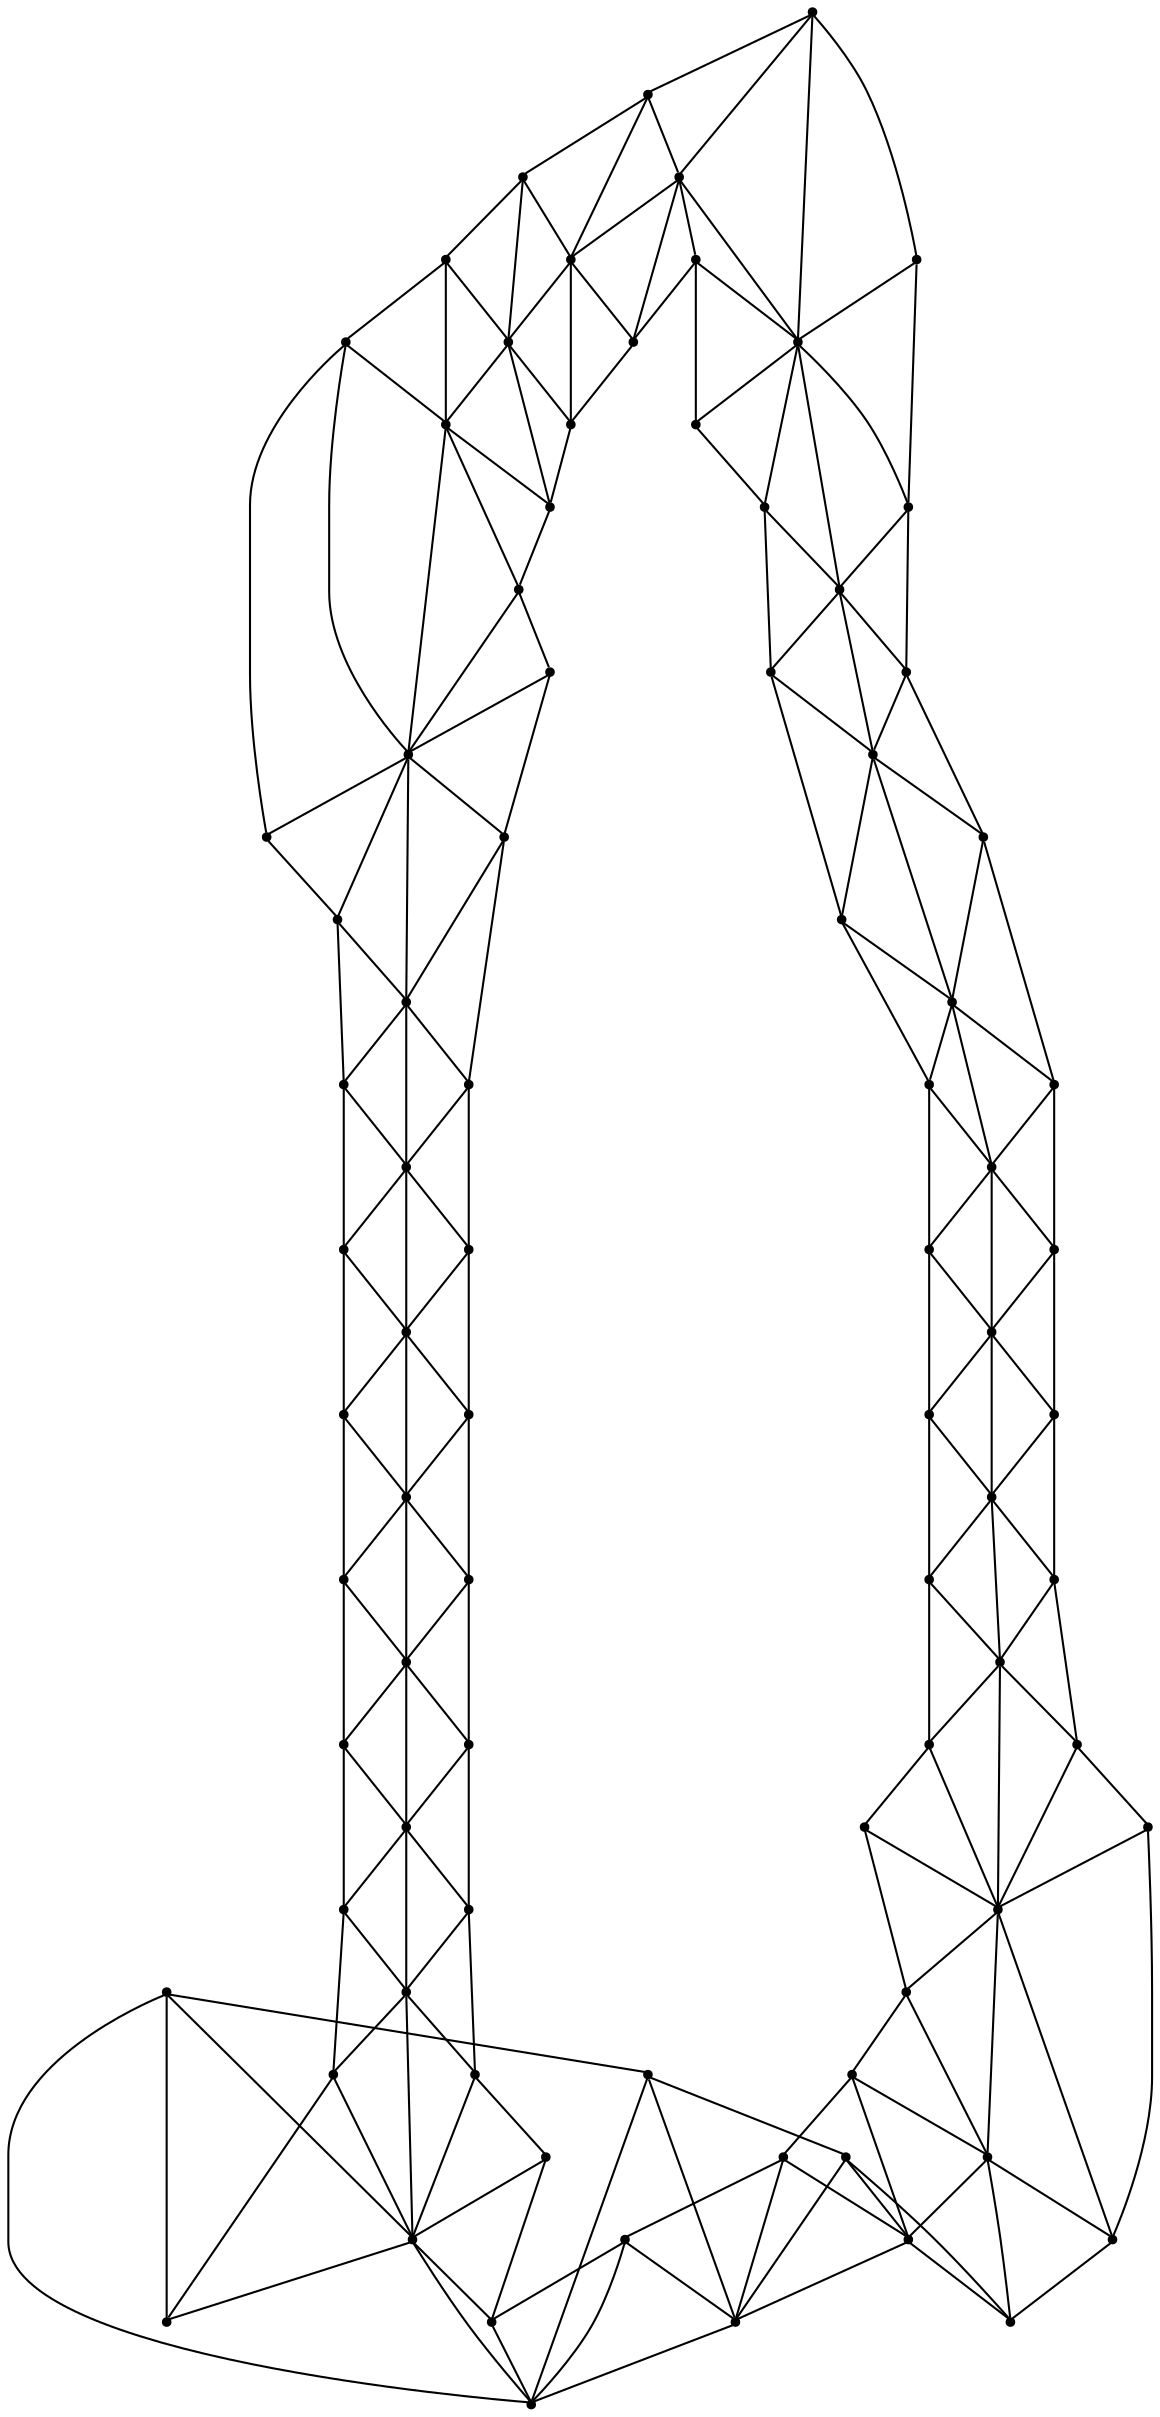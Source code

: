 graph {
  node [shape=point,comment="{\"directed\":false,\"doi\":\"10.4230/LIPIcs.GD.2024.32\",\"figure\":\"3 (3)\"}"]

  v0 [pos="1159.4638103734624,1158.8214334753857"]
  v1 [pos="1159.4638103734624,1217.3899307544716"]
  v2 [pos="1110.6451276745354,1188.105745695481"]
  v3 [pos="1042.2988447044304,1051.445961097982"]
  v4 [pos="1042.2988447044304,1002.6388588385598"]
  v5 [pos="1159.4638103734624,1275.9584280335575"]
  v6 [pos="1110.6451276745356,1246.6741158134623"]
  v7 [pos="1110.6451276745354,1305.2427402536528"]
  v8 [pos="1159.4638103734624,1334.5269253126435"]
  v9 [pos="1159.4638103734624,1393.0954225917294"]
  v10 [pos="1110.6451276745354,1363.8111103716342"]
  v11 [pos="1037.4168492429305,1498.0305462142169"]
  v12 [pos="1037.4168492429305,1546.8376484736393"]
  v13 [pos="1061.8263177840013,1158.821433475386"]
  v14 [pos="1061.8263177840013,1217.3899307544716"]
  v15 [pos="1061.8263177840013,1275.9584280335575"]
  v16 [pos="1061.8263177840013,1334.5269253126435"]
  v17 [pos="1061.8263177840013,1393.0954225917292"]
  v18 [pos="1042.2988447044304,1100.2529361963"]
  v19 [pos="1037.4168492429305,1449.2234439547947"]
  v20 [pos="986.1572324090572,1002.6388588385598"]
  v21 [pos="986.1572324090572,1100.2529361963"]
  v22 [pos="956.8658955980937,1051.445961097982"]
  v23 [pos="981.2753641391646,1449.2234439547947"]
  v24 [pos="951.9840273282011,1498.030546214217"]
  v25 [pos="981.2753641391645,1546.8376484736393"]
  v26 [pos="927.5746859787376,1002.6388588385598"]
  v27 [pos="927.5746859787376,1100.2529361963002"]
  v28 [pos="922.6928177088449,1449.2234439547947"]
  v29 [pos="922.6928177088448,1546.8376484736393"]
  v30 [pos="898.2833491677742,1051.445961097982"]
  v31 [pos="893.4014808978815,1498.030546214217"]
  v32 [pos="868.992139548418,1002.63885883856"]
  v33 [pos="868.992139548418,1100.2529361963002"]
  v34 [pos="864.1102712785253,1449.2234439547947"]
  v35 [pos="864.1102712785253,1546.8376484736393"]
  v36 [pos="839.7009299290618,1051.445961097982"]
  v37 [pos="834.8189980633655,1498.030546214217"]
  v38 [pos="810.4095931180984,1002.63885883856"]
  v39 [pos="810.4095931180984,1100.2529361963"]
  v40 [pos="805.5277248482057,1449.2234439547947"]
  v41 [pos="805.5277248482057,1546.8376484736393"]
  v42 [pos="781.1183199029385,1051.445961097982"]
  v43 [pos="776.2364516330459,1498.030546214217"]
  v44 [pos="751.8270466877788,1002.6388588385598"]
  v45 [pos="751.8270466877788,1100.2529361963002"]
  v46 [pos="746.945178417886,1449.2234439547947"]
  v47 [pos="746.945178417886,1546.8376484736393"]
  v48 [pos="722.5358370684226,1051.445961097982"]
  v49 [pos="717.65396879853,1498.030546214217"]
  v50 [pos="693.2445002574592,1002.6388588385598"]
  v51 [pos="693.2445002574592,1100.2529361963002"]
  v52 [pos="688.3626319875666,1449.2234439547947"]
  v53 [pos="688.3626319875666,1546.8376484736393"]
  v54 [pos="663.953290638103,1051.445961097982"]
  v55 [pos="659.0714223682103,1498.030546214217"]
  v56 [pos="634.6620174229433,1002.6388588385598"]
  v57 [pos="634.6620174229432,1100.2529361963002"]
  v58 [pos="629.7800855572468,1449.2234439547947"]
  v59 [pos="629.7800855572468,1546.8376484736393"]
  v60 [pos="605.3707442077834,1051.445961097982"]
  v61 [pos="600.4888759378907,1498.0305462142169"]
  v62 [pos="576.0794709926236,1002.6388588385598"]
  v63 [pos="576.0794709926236,1100.2529361963002"]
  v64 [pos="571.197602722731,1449.2234439547947"]
  v65 [pos="571.197602722731,1546.8376484736393"]
  v66 [pos="517.4969325117795,1051.445961097982"]
  v67 [pos="512.6150642418868,1498.030546214217"]
  v68 [pos="517.4969325117795,1002.6388588385598"]
  v69 [pos="517.4969325117795,1100.2529361963"]
  v70 [pos="512.6150642418868,1449.2234439547947"]
  v71 [pos="512.6150642418868,1546.8376484736393"]
  v72 [pos="390.56810311135484,1158.821433475386"]
  v73 [pos="439.38691300188907,1188.105745695481"]
  v74 [pos="488.2056592966196,1158.821433475386"]
  v75 [pos="488.2056592966196,1393.0954225917292"]
  v76 [pos="439.38691300188907,1363.8111103716342"]
  v77 [pos="390.56810311135484,1393.0954225917292"]
  v78 [pos="488.2056592966196,1217.3899307544716"]
  v79 [pos="488.2056592966196,1275.9584280335575"]
  v80 [pos="439.38691300188907,1246.6741158134623"]
  v81 [pos="439.38691300188907,1305.2427402536528"]
  v82 [pos="488.2056592966196,1334.5269253126435"]
  v83 [pos="390.56810311135484,1217.3899307544716"]
  v84 [pos="390.56810311135484,1275.9584280335575"]
  v85 [pos="390.56810311135484,1334.5269253126435"]

  v0 -- v1 [id="-1",pos="1159.4638103734624,1158.8214334753857 1159.4638103734624,1217.3899307544716 1159.4638103734624,1217.3899307544716 1159.4638103734624,1217.3899307544716"]
  v72 -- v66 [id="-2",pos="390.56810311135484,1158.821433475386 517.4969325117795,1051.445961097982 517.4969325117795,1051.445961097982 517.4969325117795,1051.445961097982"]
  v77 -- v67 [id="-4",pos="390.56810311135484,1393.0954225917292 512.6150642418868,1498.030546214217 512.6150642418868,1498.030546214217 512.6150642418868,1498.030546214217"]
  v77 -- v76 [id="-5",pos="390.56810311135484,1393.0954225917292 439.38691300188907,1363.8111103716342 439.38691300188907,1363.8111103716342 439.38691300188907,1363.8111103716342"]
  v77 -- v85 [id="-6",pos="390.56810311135484,1393.0954225917292 390.56810311135484,1334.5269253126435 390.56810311135484,1334.5269253126435 390.56810311135484,1334.5269253126435"]
  v77 -- v71 [id="-7",pos="390.56810311135484,1393.0954225917292 512.6150642418868,1546.8376484736393 512.6150642418868,1546.8376484736393 512.6150642418868,1546.8376484736393"]
  v85 -- v81 [id="-10",pos="390.56810311135484,1334.5269253126435 439.38691300188907,1305.2427402536528 439.38691300188907,1305.2427402536528 439.38691300188907,1305.2427402536528"]
  v85 -- v84 [id="-12",pos="390.56810311135484,1334.5269253126435 390.56810311135484,1275.9584280335575 390.56810311135484,1275.9584280335575 390.56810311135484,1275.9584280335575"]
  v85 -- v76 [id="-13",pos="390.56810311135484,1334.5269253126435 439.38691300188907,1363.8111103716342 439.38691300188907,1363.8111103716342 439.38691300188907,1363.8111103716342"]
  v84 -- v81 [id="-16",pos="390.56810311135484,1275.9584280335575 439.38691300188907,1305.2427402536528 439.38691300188907,1305.2427402536528 439.38691300188907,1305.2427402536528"]
  v84 -- v80 [id="-19",pos="390.56810311135484,1275.9584280335575 439.38691300188907,1246.6741158134623 439.38691300188907,1246.6741158134623 439.38691300188907,1246.6741158134623"]
  v84 -- v83 [id="-20",pos="390.56810311135484,1275.9584280335575 390.56810311135484,1217.3899307544716 390.56810311135484,1217.3899307544716 390.56810311135484,1217.3899307544716"]
  v83 -- v80 [id="-22",pos="390.56810311135484,1217.3899307544716 439.38691300188907,1246.6741158134623 439.38691300188907,1246.6741158134623 439.38691300188907,1246.6741158134623"]
  v83 -- v73 [id="-23",pos="390.56810311135484,1217.3899307544716 439.38691300188907,1188.105745695481 439.38691300188907,1188.105745695481 439.38691300188907,1188.105745695481"]
  v83 -- v72 [id="-24",pos="390.56810311135484,1217.3899307544716 390.56810311135484,1158.821433475386 390.56810311135484,1158.821433475386 390.56810311135484,1158.821433475386"]
  v72 -- v68 [id="-28",pos="390.56810311135484,1158.821433475386 517.4969325117795,1002.6388588385598 517.4969325117795,1002.6388588385598 517.4969325117795,1002.6388588385598"]
  v72 -- v73 [id="-29",pos="390.56810311135484,1158.821433475386 439.38691300188907,1188.105745695481 439.38691300188907,1188.105745695481 439.38691300188907,1188.105745695481"]
  v73 -- v74 [id="-32",pos="439.38691300188907,1188.105745695481 488.2056592966196,1158.821433475386 488.2056592966196,1158.821433475386 488.2056592966196,1158.821433475386"]
  v76 -- v82 [id="-34",pos="439.38691300188907,1363.8111103716342 488.2056592966196,1334.5269253126435 488.2056592966196,1334.5269253126435 488.2056592966196,1334.5269253126435"]
  v76 -- v75 [id="-36",pos="439.38691300188907,1363.8111103716342 488.2056592966196,1393.0954225917292 488.2056592966196,1393.0954225917292 488.2056592966196,1393.0954225917292"]
  v76 -- v67 [id="-40",pos="439.38691300188907,1363.8111103716342 512.6150642418868,1498.030546214217 512.6150642418868,1498.030546214217 512.6150642418868,1498.030546214217"]
  v76 -- v81 [id="-41",pos="439.38691300188907,1363.8111103716342 439.38691300188907,1305.2427402536528 439.38691300188907,1305.2427402536528 439.38691300188907,1305.2427402536528"]
  v81 -- v80 [id="-46",pos="439.38691300188907,1305.2427402536528 439.38691300188907,1246.6741158134623 439.38691300188907,1246.6741158134623 439.38691300188907,1246.6741158134623"]
  v81 -- v82 [id="-47",pos="439.38691300188907,1305.2427402536528 488.2056592966196,1334.5269253126435 488.2056592966196,1334.5269253126435 488.2056592966196,1334.5269253126435"]
  v81 -- v79 [id="-54",pos="439.38691300188907,1305.2427402536528 488.2056592966196,1275.9584280335575 488.2056592966196,1275.9584280335575 488.2056592966196,1275.9584280335575"]
  v80 -- v78 [id="-58",pos="439.38691300188907,1246.6741158134623 488.2056592966196,1217.3899307544716 488.2056592966196,1217.3899307544716 488.2056592966196,1217.3899307544716"]
  v80 -- v73 [id="-61",pos="439.38691300188907,1246.6741158134623 439.38691300188907,1188.105745695481 439.38691300188907,1188.105745695481 439.38691300188907,1188.105745695481"]
  v80 -- v79 [id="-63",pos="439.38691300188907,1246.6741158134623 488.2056592966196,1275.9584280335575 488.2056592966196,1275.9584280335575 488.2056592966196,1275.9584280335575"]
  v73 -- v78 [id="-73",pos="439.38691300188907,1188.105745695481 488.2056592966196,1217.3899307544716 488.2056592966196,1217.3899307544716 488.2056592966196,1217.3899307544716"]
  v73 -- v66 [id="-76",pos="439.38691300188907,1188.105745695481 517.4969325117795,1051.445961097982 517.4969325117795,1051.445961097982 517.4969325117795,1051.445961097982"]
  v74 -- v66 [id="-79",pos="488.2056592966196,1158.821433475386 517.4969325117795,1051.445961097982 517.4969325117795,1051.445961097982 517.4969325117795,1051.445961097982"]
  v75 -- v67 [id="-81",pos="488.2056592966196,1393.0954225917292 512.6150642418868,1498.030546214217 512.6150642418868,1498.030546214217 512.6150642418868,1498.030546214217"]
  v75 -- v70 [id="-82",pos="488.2056592966196,1393.0954225917292 512.6150642418868,1449.2234439547947 512.6150642418868,1449.2234439547947 512.6150642418868,1449.2234439547947"]
  v75 -- v82 [id="-83",pos="488.2056592966196,1393.0954225917292 488.2056592966196,1334.5269253126435 488.2056592966196,1334.5269253126435 488.2056592966196,1334.5269253126435"]
  v82 -- v79 [id="-91",pos="488.2056592966196,1334.5269253126435 488.2056592966196,1275.9584280335575 488.2056592966196,1275.9584280335575 488.2056592966196,1275.9584280335575"]
  v79 -- v78 [id="-94",pos="488.2056592966196,1275.9584280335575 488.2056592966196,1217.3899307544716 488.2056592966196,1217.3899307544716 488.2056592966196,1217.3899307544716"]
  v78 -- v74 [id="-102",pos="488.2056592966196,1217.3899307544716 488.2056592966196,1158.821433475386 488.2056592966196,1158.821433475386 488.2056592966196,1158.821433475386"]
  v74 -- v69 [id="-106",pos="488.2056592966196,1158.821433475386 517.4969325117795,1100.2529361963 517.4969325117795,1100.2529361963 517.4969325117795,1100.2529361963"]
  v0 -- v2 [id="-108",pos="1159.4638103734624,1158.8214334753857 1110.6451276745354,1188.105745695481 1110.6451276745354,1188.105745695481 1110.6451276745354,1188.105745695481"]
  v0 -- v3 [id="-109",pos="1159.4638103734624,1158.8214334753857 1042.2988447044304,1051.445961097982 1042.2988447044304,1051.445961097982 1042.2988447044304,1051.445961097982"]
  v0 -- v4 [id="-110",pos="1159.4638103734624,1158.8214334753857 1042.2988447044304,1002.6388588385598 1042.2988447044304,1002.6388588385598 1042.2988447044304,1002.6388588385598"]
  v1 -- v2 [id="-112",pos="1159.4638103734624,1217.3899307544716 1110.6451276745354,1188.105745695481 1110.6451276745354,1188.105745695481 1110.6451276745354,1188.105745695481"]
  v71 -- v67 [id="-115",pos="512.6150642418868,1546.8376484736393 512.6150642418868,1498.030546214217 512.6150642418868,1498.030546214217 512.6150642418868,1498.030546214217"]
  v71 -- v65 [id="-117",pos="512.6150642418868,1546.8376484736393 571.197602722731,1546.8376484736393 571.197602722731,1546.8376484736393 571.197602722731,1546.8376484736393"]
  v67 -- v61 [id="-121",pos="512.6150642418868,1498.030546214217 600.4888759378907,1498.0305462142169 600.4888759378907,1498.0305462142169 600.4888759378907,1498.0305462142169"]
  v67 -- v65 [id="-123",pos="512.6150642418868,1498.030546214217 571.197602722731,1546.8376484736393 571.197602722731,1546.8376484736393 571.197602722731,1546.8376484736393"]
  v67 -- v70 [id="-125",pos="512.6150642418868,1498.030546214217 512.6150642418868,1449.2234439547947 512.6150642418868,1449.2234439547947 512.6150642418868,1449.2234439547947"]
  v67 -- v64 [id="-128",pos="512.6150642418868,1498.030546214217 571.197602722731,1449.2234439547947 571.197602722731,1449.2234439547947 571.197602722731,1449.2234439547947"]
  v70 -- v64 [id="-136",pos="512.6150642418868,1449.2234439547947 571.197602722731,1449.2234439547947 571.197602722731,1449.2234439547947 571.197602722731,1449.2234439547947"]
  v1 -- v5 [id="-138",pos="1159.4638103734624,1217.3899307544716 1159.4638103734624,1275.9584280335575 1159.4638103734624,1275.9584280335575 1159.4638103734624,1275.9584280335575"]
  v1 -- v6 [id="-139",pos="1159.4638103734624,1217.3899307544716 1110.6451276745356,1246.6741158134623 1110.6451276745356,1246.6741158134623 1110.6451276745356,1246.6741158134623"]
  v69 -- v63 [id="-141",pos="517.4969325117795,1100.2529361963 576.0794709926236,1100.2529361963002 576.0794709926236,1100.2529361963002 576.0794709926236,1100.2529361963002"]
  v69 -- v66 [id="-142",pos="517.4969325117795,1100.2529361963 517.4969325117795,1051.445961097982 517.4969325117795,1051.445961097982 517.4969325117795,1051.445961097982"]
  v66 -- v63 [id="-145",pos="517.4969325117795,1051.445961097982 576.0794709926236,1100.2529361963002 576.0794709926236,1100.2529361963002 576.0794709926236,1100.2529361963002"]
  v66 -- v60 [id="-147",pos="517.4969325117795,1051.445961097982 605.3707442077834,1051.445961097982 605.3707442077834,1051.445961097982 605.3707442077834,1051.445961097982"]
  v66 -- v62 [id="-148",pos="517.4969325117795,1051.445961097982 576.0794709926236,1002.6388588385598 576.0794709926236,1002.6388588385598 576.0794709926236,1002.6388588385598"]
  v66 -- v68 [id="-154",pos="517.4969325117795,1051.445961097982 517.4969325117795,1002.6388588385598 517.4969325117795,1002.6388588385598 517.4969325117795,1002.6388588385598"]
  v68 -- v62 [id="-162",pos="517.4969325117795,1002.6388588385598 576.0794709926236,1002.6388588385598 576.0794709926236,1002.6388588385598 576.0794709926236,1002.6388588385598"]
  v5 -- v6 [id="-165",pos="1159.4638103734624,1275.9584280335575 1110.6451276745356,1246.6741158134623 1110.6451276745356,1246.6741158134623 1110.6451276745356,1246.6741158134623"]
  v65 -- v61 [id="-169",pos="571.197602722731,1546.8376484736393 600.4888759378907,1498.0305462142169 600.4888759378907,1498.0305462142169 600.4888759378907,1498.0305462142169"]
  v65 -- v59 [id="-171",pos="571.197602722731,1546.8376484736393 629.7800855572468,1546.8376484736393 629.7800855572468,1546.8376484736393 629.7800855572468,1546.8376484736393"]
  v64 -- v61 [id="-174",pos="571.197602722731,1449.2234439547947 600.4888759378907,1498.0305462142169 600.4888759378907,1498.0305462142169 600.4888759378907,1498.0305462142169"]
  v64 -- v58 [id="-176",pos="571.197602722731,1449.2234439547947 629.7800855572468,1449.2234439547947 629.7800855572468,1449.2234439547947 629.7800855572468,1449.2234439547947"]
  v63 -- v60 [id="-178",pos="576.0794709926236,1100.2529361963002 605.3707442077834,1051.445961097982 605.3707442077834,1051.445961097982 605.3707442077834,1051.445961097982"]
  v63 -- v57 [id="-182",pos="576.0794709926236,1100.2529361963002 634.6620174229432,1100.2529361963002 634.6620174229432,1100.2529361963002 634.6620174229432,1100.2529361963002"]
  v62 -- v60 [id="-183",pos="576.0794709926236,1002.6388588385598 605.3707442077834,1051.445961097982 605.3707442077834,1051.445961097982 605.3707442077834,1051.445961097982"]
  v62 -- v56 [id="-187",pos="576.0794709926236,1002.6388588385598 634.6620174229433,1002.6388588385598 634.6620174229433,1002.6388588385598 634.6620174229433,1002.6388588385598"]
  v61 -- v55 [id="-188",pos="600.4888759378907,1498.0305462142169 659.0714223682103,1498.030546214217 659.0714223682103,1498.030546214217 659.0714223682103,1498.030546214217"]
  v61 -- v58 [id="-191",pos="600.4888759378907,1498.0305462142169 629.7800855572468,1449.2234439547947 629.7800855572468,1449.2234439547947 629.7800855572468,1449.2234439547947"]
  v61 -- v59 [id="-192",pos="600.4888759378907,1498.0305462142169 629.7800855572468,1546.8376484736393 629.7800855572468,1546.8376484736393 629.7800855572468,1546.8376484736393"]
  v60 -- v56 [id="-200",pos="605.3707442077834,1051.445961097982 634.6620174229433,1002.6388588385598 634.6620174229433,1002.6388588385598 634.6620174229433,1002.6388588385598"]
  v60 -- v54 [id="-201",pos="605.3707442077834,1051.445961097982 663.953290638103,1051.445961097982 663.953290638103,1051.445961097982 663.953290638103,1051.445961097982"]
  v60 -- v57 [id="-202",pos="605.3707442077834,1051.445961097982 634.6620174229432,1100.2529361963002 634.6620174229432,1100.2529361963002 634.6620174229432,1100.2529361963002"]
  v59 -- v53 [id="-211",pos="629.7800855572468,1546.8376484736393 688.3626319875666,1546.8376484736393 688.3626319875666,1546.8376484736393 688.3626319875666,1546.8376484736393"]
  v59 -- v55 [id="-213",pos="629.7800855572468,1546.8376484736393 659.0714223682103,1498.030546214217 659.0714223682103,1498.030546214217 659.0714223682103,1498.030546214217"]
  v58 -- v55 [id="-216",pos="629.7800855572468,1449.2234439547947 659.0714223682103,1498.030546214217 659.0714223682103,1498.030546214217 659.0714223682103,1498.030546214217"]
  v58 -- v52 [id="-217",pos="629.7800855572468,1449.2234439547947 688.3626319875666,1449.2234439547947 688.3626319875666,1449.2234439547947 688.3626319875666,1449.2234439547947"]
  v57 -- v54 [id="-223",pos="634.6620174229432,1100.2529361963002 663.953290638103,1051.445961097982 663.953290638103,1051.445961097982 663.953290638103,1051.445961097982"]
  v57 -- v51 [id="-224",pos="634.6620174229432,1100.2529361963002 693.2445002574592,1100.2529361963002 693.2445002574592,1100.2529361963002 693.2445002574592,1100.2529361963002"]
  v56 -- v50 [id="-228",pos="634.6620174229433,1002.6388588385598 693.2445002574592,1002.6388588385598 693.2445002574592,1002.6388588385598 693.2445002574592,1002.6388588385598"]
  v56 -- v54 [id="-231",pos="634.6620174229433,1002.6388588385598 663.953290638103,1051.445961097982 663.953290638103,1051.445961097982 663.953290638103,1051.445961097982"]
  v55 -- v49 [id="-235",pos="659.0714223682103,1498.030546214217 717.65396879853,1498.030546214217 717.65396879853,1498.030546214217 717.65396879853,1498.030546214217"]
  v55 -- v52 [id="-237",pos="659.0714223682103,1498.030546214217 688.3626319875666,1449.2234439547947 688.3626319875666,1449.2234439547947 688.3626319875666,1449.2234439547947"]
  v55 -- v53 [id="-240",pos="659.0714223682103,1498.030546214217 688.3626319875666,1546.8376484736393 688.3626319875666,1546.8376484736393 688.3626319875666,1546.8376484736393"]
  v54 -- v51 [id="-249",pos="663.953290638103,1051.445961097982 693.2445002574592,1100.2529361963002 693.2445002574592,1100.2529361963002 693.2445002574592,1100.2529361963002"]
  v54 -- v48 [id="-252",pos="663.953290638103,1051.445961097982 722.5358370684226,1051.445961097982 722.5358370684226,1051.445961097982 722.5358370684226,1051.445961097982"]
  v54 -- v50 [id="-255",pos="663.953290638103,1051.445961097982 693.2445002574592,1002.6388588385598 693.2445002574592,1002.6388588385598 693.2445002574592,1002.6388588385598"]
  v53 -- v47 [id="-259",pos="688.3626319875666,1546.8376484736393 746.945178417886,1546.8376484736393 746.945178417886,1546.8376484736393 746.945178417886,1546.8376484736393"]
  v53 -- v49 [id="-260",pos="688.3626319875666,1546.8376484736393 717.65396879853,1498.030546214217 717.65396879853,1498.030546214217 717.65396879853,1498.030546214217"]
  v52 -- v49 [id="-262",pos="688.3626319875666,1449.2234439547947 717.65396879853,1498.030546214217 717.65396879853,1498.030546214217 717.65396879853,1498.030546214217"]
  v52 -- v46 [id="-265",pos="688.3626319875666,1449.2234439547947 746.945178417886,1449.2234439547947 746.945178417886,1449.2234439547947 746.945178417886,1449.2234439547947"]
  v51 -- v48 [id="-270",pos="693.2445002574592,1100.2529361963002 722.5358370684226,1051.445961097982 722.5358370684226,1051.445961097982 722.5358370684226,1051.445961097982"]
  v51 -- v45 [id="-273",pos="693.2445002574592,1100.2529361963002 751.8270466877788,1100.2529361963002 751.8270466877788,1100.2529361963002 751.8270466877788,1100.2529361963002"]
  v50 -- v44 [id="-274",pos="693.2445002574592,1002.6388588385598 751.8270466877788,1002.6388588385598 751.8270466877788,1002.6388588385598 751.8270466877788,1002.6388588385598"]
  v50 -- v48 [id="-275",pos="693.2445002574592,1002.6388588385598 722.5358370684226,1051.445961097982 722.5358370684226,1051.445961097982 722.5358370684226,1051.445961097982"]
  v49 -- v46 [id="-285",pos="717.65396879853,1498.030546214217 746.945178417886,1449.2234439547947 746.945178417886,1449.2234439547947 746.945178417886,1449.2234439547947"]
  v49 -- v43 [id="-287",pos="717.65396879853,1498.030546214217 776.2364516330459,1498.030546214217 776.2364516330459,1498.030546214217 776.2364516330459,1498.030546214217"]
  v49 -- v47 [id="-288",pos="717.65396879853,1498.030546214217 746.945178417886,1546.8376484736393 746.945178417886,1546.8376484736393 746.945178417886,1546.8376484736393"]
  v48 -- v45 [id="-296",pos="722.5358370684226,1051.445961097982 751.8270466877788,1100.2529361963002 751.8270466877788,1100.2529361963002 751.8270466877788,1100.2529361963002"]
  v48 -- v42 [id="-299",pos="722.5358370684226,1051.445961097982 781.1183199029385,1051.445961097982 781.1183199029385,1051.445961097982 781.1183199029385,1051.445961097982"]
  v48 -- v44 [id="-301",pos="722.5358370684226,1051.445961097982 751.8270466877788,1002.6388588385598 751.8270466877788,1002.6388588385598 751.8270466877788,1002.6388588385598"]
  v47 -- v43 [id="-307",pos="746.945178417886,1546.8376484736393 776.2364516330459,1498.030546214217 776.2364516330459,1498.030546214217 776.2364516330459,1498.030546214217"]
  v47 -- v41 [id="-310",pos="746.945178417886,1546.8376484736393 805.5277248482057,1546.8376484736393 805.5277248482057,1546.8376484736393 805.5277248482057,1546.8376484736393"]
  v46 -- v40 [id="-311",pos="746.945178417886,1449.2234439547947 805.5277248482057,1449.2234439547947 805.5277248482057,1449.2234439547947 805.5277248482057,1449.2234439547947"]
  v46 -- v43 [id="-312",pos="746.945178417886,1449.2234439547947 776.2364516330459,1498.030546214217 776.2364516330459,1498.030546214217 776.2364516330459,1498.030546214217"]
  v45 -- v39 [id="-318",pos="751.8270466877788,1100.2529361963002 810.4095931180984,1100.2529361963 810.4095931180984,1100.2529361963 810.4095931180984,1100.2529361963"]
  v45 -- v42 [id="-319",pos="751.8270466877788,1100.2529361963002 781.1183199029385,1051.445961097982 781.1183199029385,1051.445961097982 781.1183199029385,1051.445961097982"]
  v44 -- v42 [id="-323",pos="751.8270466877788,1002.6388588385598 781.1183199029385,1051.445961097982 781.1183199029385,1051.445961097982 781.1183199029385,1051.445961097982"]
  v44 -- v38 [id="-324",pos="751.8270466877788,1002.6388588385598 810.4095931180984,1002.63885883856 810.4095931180984,1002.63885883856 810.4095931180984,1002.63885883856"]
  v43 -- v37 [id="-330",pos="776.2364516330459,1498.030546214217 834.8189980633655,1498.030546214217 834.8189980633655,1498.030546214217 834.8189980633655,1498.030546214217"]
  v43 -- v41 [id="-331",pos="776.2364516330459,1498.030546214217 805.5277248482057,1546.8376484736393 805.5277248482057,1546.8376484736393 805.5277248482057,1546.8376484736393"]
  v43 -- v40 [id="-336",pos="776.2364516330459,1498.030546214217 805.5277248482057,1449.2234439547947 805.5277248482057,1449.2234439547947 805.5277248482057,1449.2234439547947"]
  v42 -- v36 [id="-344",pos="781.1183199029385,1051.445961097982 839.7009299290618,1051.445961097982 839.7009299290618,1051.445961097982 839.7009299290618,1051.445961097982"]
  v42 -- v38 [id="-348",pos="781.1183199029385,1051.445961097982 810.4095931180984,1002.63885883856 810.4095931180984,1002.63885883856 810.4095931180984,1002.63885883856"]
  v42 -- v39 [id="-352",pos="781.1183199029385,1051.445961097982 810.4095931180984,1100.2529361963 810.4095931180984,1100.2529361963 810.4095931180984,1100.2529361963"]
  v41 -- v35 [id="-354",pos="805.5277248482057,1546.8376484736393 864.1102712785253,1546.8376484736393 864.1102712785253,1546.8376484736393 864.1102712785253,1546.8376484736393"]
  v41 -- v37 [id="-355",pos="805.5277248482057,1546.8376484736393 834.8189980633655,1498.030546214217 834.8189980633655,1498.030546214217 834.8189980633655,1498.030546214217"]
  v40 -- v34 [id="-363",pos="805.5277248482057,1449.2234439547947 864.1102712785253,1449.2234439547947 864.1102712785253,1449.2234439547947 864.1102712785253,1449.2234439547947"]
  v40 -- v37 [id="-364",pos="805.5277248482057,1449.2234439547947 834.8189980633655,1498.030546214217 834.8189980633655,1498.030546214217 834.8189980633655,1498.030546214217"]
  v39 -- v36 [id="-367",pos="810.4095931180984,1100.2529361963 839.7009299290618,1051.445961097982 839.7009299290618,1051.445961097982 839.7009299290618,1051.445961097982"]
  v39 -- v33 [id="-368",pos="810.4095931180984,1100.2529361963 868.992139548418,1100.2529361963002 868.992139548418,1100.2529361963002 868.992139548418,1100.2529361963002"]
  v38 -- v32 [id="-372",pos="810.4095931180984,1002.63885883856 868.992139548418,1002.63885883856 868.992139548418,1002.63885883856 868.992139548418,1002.63885883856"]
  v38 -- v36 [id="-374",pos="810.4095931180984,1002.63885883856 839.7009299290618,1051.445961097982 839.7009299290618,1051.445961097982 839.7009299290618,1051.445961097982"]
  v37 -- v31 [id="-382",pos="834.8189980633655,1498.030546214217 893.4014808978815,1498.030546214217 893.4014808978815,1498.030546214217 893.4014808978815,1498.030546214217"]
  v37 -- v35 [id="-386",pos="834.8189980633655,1498.030546214217 864.1102712785253,1546.8376484736393 864.1102712785253,1546.8376484736393 864.1102712785253,1546.8376484736393"]
  v37 -- v34 [id="-388",pos="834.8189980633655,1498.030546214217 864.1102712785253,1449.2234439547947 864.1102712785253,1449.2234439547947 864.1102712785253,1449.2234439547947"]
  v36 -- v32 [id="-392",pos="839.7009299290618,1051.445961097982 868.992139548418,1002.63885883856 868.992139548418,1002.63885883856 868.992139548418,1002.63885883856"]
  v36 -- v33 [id="-394",pos="839.7009299290618,1051.445961097982 868.992139548418,1100.2529361963002 868.992139548418,1100.2529361963002 868.992139548418,1100.2529361963002"]
  v36 -- v30 [id="-396",pos="839.7009299290618,1051.445961097982 898.2833491677742,1051.445961097982 898.2833491677742,1051.445961097982 898.2833491677742,1051.445961097982"]
  v35 -- v29 [id="-403",pos="864.1102712785253,1546.8376484736393 922.6928177088448,1546.8376484736393 922.6928177088448,1546.8376484736393 922.6928177088448,1546.8376484736393"]
  v35 -- v31 [id="-404",pos="864.1102712785253,1546.8376484736393 893.4014808978815,1498.030546214217 893.4014808978815,1498.030546214217 893.4014808978815,1498.030546214217"]
  v34 -- v31 [id="-407",pos="864.1102712785253,1449.2234439547947 893.4014808978815,1498.030546214217 893.4014808978815,1498.030546214217 893.4014808978815,1498.030546214217"]
  v34 -- v28 [id="-409",pos="864.1102712785253,1449.2234439547947 922.6928177088449,1449.2234439547947 922.6928177088449,1449.2234439547947 922.6928177088449,1449.2234439547947"]
  v33 -- v30 [id="-415",pos="868.992139548418,1100.2529361963002 898.2833491677742,1051.445961097982 898.2833491677742,1051.445961097982 898.2833491677742,1051.445961097982"]
  v33 -- v27 [id="-417",pos="868.992139548418,1100.2529361963002 927.5746859787376,1100.2529361963002 927.5746859787376,1100.2529361963002 927.5746859787376,1100.2529361963002"]
  v32 -- v30 [id="-420",pos="868.992139548418,1002.63885883856 898.2833491677742,1051.445961097982 898.2833491677742,1051.445961097982 898.2833491677742,1051.445961097982"]
  v32 -- v26 [id="-421",pos="868.992139548418,1002.63885883856 927.5746859787376,1002.6388588385598 927.5746859787376,1002.6388588385598 927.5746859787376,1002.6388588385598"]
  v31 -- v29 [id="-426",pos="893.4014808978815,1498.030546214217 922.6928177088448,1546.8376484736393 922.6928177088448,1546.8376484736393 922.6928177088448,1546.8376484736393"]
  v31 -- v24 [id="-427",pos="893.4014808978815,1498.030546214217 951.9840273282011,1498.030546214217 951.9840273282011,1498.030546214217 951.9840273282011,1498.030546214217"]
  v31 -- v28 [id="-429",pos="893.4014808978815,1498.030546214217 922.6928177088449,1449.2234439547947 922.6928177088449,1449.2234439547947 922.6928177088449,1449.2234439547947"]
  v30 -- v27 [id="-439",pos="898.2833491677742,1051.445961097982 927.5746859787376,1100.2529361963002 927.5746859787376,1100.2529361963002 927.5746859787376,1100.2529361963002"]
  v30 -- v26 [id="-440",pos="898.2833491677742,1051.445961097982 927.5746859787376,1002.6388588385598 927.5746859787376,1002.6388588385598 927.5746859787376,1002.6388588385598"]
  v30 -- v22 [id="-443",pos="898.2833491677742,1051.445961097982 956.8658955980937,1051.445961097982 956.8658955980937,1051.445961097982 956.8658955980937,1051.445961097982"]
  v29 -- v25 [id="-452",pos="922.6928177088448,1546.8376484736393 981.2753641391645,1546.8376484736393 981.2753641391645,1546.8376484736393 981.2753641391645,1546.8376484736393"]
  v29 -- v24 [id="-454",pos="922.6928177088448,1546.8376484736393 951.9840273282011,1498.030546214217 951.9840273282011,1498.030546214217 951.9840273282011,1498.030546214217"]
  v28 -- v24 [id="-457",pos="922.6928177088449,1449.2234439547947 951.9840273282011,1498.030546214217 951.9840273282011,1498.030546214217 951.9840273282011,1498.030546214217"]
  v28 -- v23 [id="-458",pos="922.6928177088449,1449.2234439547947 981.2753641391646,1449.2234439547947 981.2753641391646,1449.2234439547947 981.2753641391646,1449.2234439547947"]
  v27 -- v22 [id="-464",pos="927.5746859787376,1100.2529361963002 956.8658955980937,1051.445961097982 956.8658955980937,1051.445961097982 956.8658955980937,1051.445961097982"]
  v27 -- v21 [id="-465",pos="927.5746859787376,1100.2529361963002 986.1572324090572,1100.2529361963 986.1572324090572,1100.2529361963 986.1572324090572,1100.2529361963"]
  v26 -- v22 [id="-469",pos="927.5746859787376,1002.6388588385598 956.8658955980937,1051.445961097982 956.8658955980937,1051.445961097982 956.8658955980937,1051.445961097982"]
  v26 -- v20 [id="-472",pos="927.5746859787376,1002.6388588385598 986.1572324090572,1002.6388588385598 986.1572324090572,1002.6388588385598 986.1572324090572,1002.6388588385598"]
  v24 -- v11 [id="-474",pos="951.9840273282011,1498.030546214217 1037.4168492429305,1498.0305462142169 1037.4168492429305,1498.0305462142169 1037.4168492429305,1498.0305462142169"]
  v24 -- v23 [id="-476",pos="951.9840273282011,1498.030546214217 981.2753641391646,1449.2234439547947 981.2753641391646,1449.2234439547947 981.2753641391646,1449.2234439547947"]
  v24 -- v25 [id="-478",pos="951.9840273282011,1498.030546214217 981.2753641391645,1546.8376484736393 981.2753641391645,1546.8376484736393 981.2753641391645,1546.8376484736393"]
  v22 -- v3 [id="-490",pos="956.8658955980937,1051.445961097982 1042.2988447044304,1051.445961097982 1042.2988447044304,1051.445961097982 1042.2988447044304,1051.445961097982"]
  v22 -- v20 [id="-492",pos="956.8658955980937,1051.445961097982 986.1572324090572,1002.6388588385598 986.1572324090572,1002.6388588385598 986.1572324090572,1002.6388588385598"]
  v22 -- v21 [id="-494",pos="956.8658955980937,1051.445961097982 986.1572324090572,1100.2529361963 986.1572324090572,1100.2529361963 986.1572324090572,1100.2529361963"]
  v25 -- v12 [id="-501",pos="981.2753641391645,1546.8376484736393 1037.4168492429305,1546.8376484736393 1037.4168492429305,1546.8376484736393 1037.4168492429305,1546.8376484736393"]
  v25 -- v11 [id="-502",pos="981.2753641391645,1546.8376484736393 1037.4168492429305,1498.0305462142169 1037.4168492429305,1498.0305462142169 1037.4168492429305,1498.0305462142169"]
  v23 -- v11 [id="-505",pos="981.2753641391646,1449.2234439547947 1037.4168492429305,1498.0305462142169 1037.4168492429305,1498.0305462142169 1037.4168492429305,1498.0305462142169"]
  v23 -- v19 [id="-508",pos="981.2753641391646,1449.2234439547947 1037.4168492429305,1449.2234439547947 1037.4168492429305,1449.2234439547947 1037.4168492429305,1449.2234439547947"]
  v21 -- v3 [id="-511",pos="986.1572324090572,1100.2529361963 1042.2988447044304,1051.445961097982 1042.2988447044304,1051.445961097982 1042.2988447044304,1051.445961097982"]
  v21 -- v18 [id="-514",pos="986.1572324090572,1100.2529361963 1042.2988447044304,1100.2529361963 1042.2988447044304,1100.2529361963 1042.2988447044304,1100.2529361963"]
  v20 -- v3 [id="-515",pos="986.1572324090572,1002.6388588385598 1042.2988447044304,1051.445961097982 1042.2988447044304,1051.445961097982 1042.2988447044304,1051.445961097982"]
  v20 -- v4 [id="-518",pos="986.1572324090572,1002.6388588385598 1042.2988447044304,1002.6388588385598 1042.2988447044304,1002.6388588385598 1042.2988447044304,1002.6388588385598"]
  v5 -- v7 [id="-523",pos="1159.4638103734624,1275.9584280335575 1110.6451276745354,1305.2427402536528 1110.6451276745354,1305.2427402536528 1110.6451276745354,1305.2427402536528"]
  v11 -- v17 [id="-524",pos="1037.4168492429305,1498.0305462142169 1061.8263177840013,1393.0954225917292 1061.8263177840013,1393.0954225917292 1061.8263177840013,1393.0954225917292"]
  v19 -- v11 [id="-527",pos="1037.4168492429305,1449.2234439547947 1037.4168492429305,1498.0305462142169 1037.4168492429305,1498.0305462142169 1037.4168492429305,1498.0305462142169"]
  v12 -- v11 [id="-528",pos="1037.4168492429305,1546.8376484736393 1037.4168492429305,1498.0305462142169 1037.4168492429305,1498.0305462142169 1037.4168492429305,1498.0305462142169"]
  v12 -- v9 [id="-530",pos="1037.4168492429305,1546.8376484736393 1159.4638103734624,1393.0954225917294 1159.4638103734624,1393.0954225917294 1159.4638103734624,1393.0954225917294"]
  v11 -- v9 [id="-532",pos="1037.4168492429305,1498.0305462142169 1159.4638103734624,1393.0954225917294 1159.4638103734624,1393.0954225917294 1159.4638103734624,1393.0954225917294"]
  v11 -- v10 [id="-539",pos="1037.4168492429305,1498.0305462142169 1110.6451276745354,1363.8111103716342 1110.6451276745354,1363.8111103716342 1110.6451276745354,1363.8111103716342"]
  v19 -- v17 [id="-546",pos="1037.4168492429305,1449.2234439547947 1061.8263177840013,1393.0954225917292 1061.8263177840013,1393.0954225917292 1061.8263177840013,1393.0954225917292"]
  v5 -- v8 [id="-548",pos="1159.4638103734624,1275.9584280335575 1159.4638103734624,1334.5269253126435 1159.4638103734624,1334.5269253126435 1159.4638103734624,1334.5269253126435"]
  v18 -- v3 [id="-549",pos="1042.2988447044304,1100.2529361963 1042.2988447044304,1051.445961097982 1042.2988447044304,1051.445961097982 1042.2988447044304,1051.445961097982"]
  v18 -- v13 [id="-550",pos="1042.2988447044304,1100.2529361963 1061.8263177840013,1158.821433475386 1061.8263177840013,1158.821433475386 1061.8263177840013,1158.821433475386"]
  v3 -- v2 [id="-553",pos="1042.2988447044304,1051.445961097982 1110.6451276745354,1188.105745695481 1110.6451276745354,1188.105745695481 1110.6451276745354,1188.105745695481"]
  v3 -- v13 [id="-554",pos="1042.2988447044304,1051.445961097982 1061.8263177840013,1158.821433475386 1061.8263177840013,1158.821433475386 1061.8263177840013,1158.821433475386"]
  v3 -- v4 [id="-559",pos="1042.2988447044304,1051.445961097982 1042.2988447044304,1002.6388588385598 1042.2988447044304,1002.6388588385598 1042.2988447044304,1002.6388588385598"]
  v17 -- v16 [id="-576",pos="1061.8263177840013,1393.0954225917292 1061.8263177840013,1334.5269253126435 1061.8263177840013,1334.5269253126435 1061.8263177840013,1334.5269253126435"]
  v17 -- v10 [id="-578",pos="1061.8263177840013,1393.0954225917292 1110.6451276745354,1363.8111103716342 1110.6451276745354,1363.8111103716342 1110.6451276745354,1363.8111103716342"]
  v16 -- v7 [id="-580",pos="1061.8263177840013,1334.5269253126435 1110.6451276745354,1305.2427402536528 1110.6451276745354,1305.2427402536528 1110.6451276745354,1305.2427402536528"]
  v16 -- v15 [id="-581",pos="1061.8263177840013,1334.5269253126435 1061.8263177840013,1275.9584280335575 1061.8263177840013,1275.9584280335575 1061.8263177840013,1275.9584280335575"]
  v16 -- v10 [id="-582",pos="1061.8263177840013,1334.5269253126435 1110.6451276745354,1363.8111103716342 1110.6451276745354,1363.8111103716342 1110.6451276745354,1363.8111103716342"]
  v15 -- v7 [id="-586",pos="1061.8263177840013,1275.9584280335575 1110.6451276745354,1305.2427402536528 1110.6451276745354,1305.2427402536528 1110.6451276745354,1305.2427402536528"]
  v15 -- v14 [id="-588",pos="1061.8263177840013,1275.9584280335575 1061.8263177840013,1217.3899307544716 1061.8263177840013,1217.3899307544716 1061.8263177840013,1217.3899307544716"]
  v15 -- v6 [id="-590",pos="1061.8263177840013,1275.9584280335575 1110.6451276745356,1246.6741158134623 1110.6451276745356,1246.6741158134623 1110.6451276745356,1246.6741158134623"]
  v14 -- v13 [id="-592",pos="1061.8263177840013,1217.3899307544716 1061.8263177840013,1158.821433475386 1061.8263177840013,1158.821433475386 1061.8263177840013,1158.821433475386"]
  v14 -- v2 [id="-593",pos="1061.8263177840013,1217.3899307544716 1110.6451276745354,1188.105745695481 1110.6451276745354,1188.105745695481 1110.6451276745354,1188.105745695481"]
  v14 -- v6 [id="-594",pos="1061.8263177840013,1217.3899307544716 1110.6451276745356,1246.6741158134623 1110.6451276745356,1246.6741158134623 1110.6451276745356,1246.6741158134623"]
  v13 -- v2 [id="-598",pos="1061.8263177840013,1158.821433475386 1110.6451276745354,1188.105745695481 1110.6451276745354,1188.105745695481 1110.6451276745354,1188.105745695481"]
  v10 -- v8 [id="-604",pos="1110.6451276745354,1363.8111103716342 1159.4638103734624,1334.5269253126435 1159.4638103734624,1334.5269253126435 1159.4638103734624,1334.5269253126435"]
  v10 -- v9 [id="-607",pos="1110.6451276745354,1363.8111103716342 1159.4638103734624,1393.0954225917294 1159.4638103734624,1393.0954225917294 1159.4638103734624,1393.0954225917294"]
  v10 -- v7 [id="-612",pos="1110.6451276745354,1363.8111103716342 1110.6451276745354,1305.2427402536528 1110.6451276745354,1305.2427402536528 1110.6451276745354,1305.2427402536528"]
  v7 -- v8 [id="-617",pos="1110.6451276745354,1305.2427402536528 1159.4638103734624,1334.5269253126435 1159.4638103734624,1334.5269253126435 1159.4638103734624,1334.5269253126435"]
  v7 -- v6 [id="-618",pos="1110.6451276745354,1305.2427402536528 1110.6451276745356,1246.6741158134623 1110.6451276745356,1246.6741158134623 1110.6451276745356,1246.6741158134623"]
  v6 -- v2 [id="-634",pos="1110.6451276745356,1246.6741158134623 1110.6451276745354,1188.105745695481 1110.6451276745354,1188.105745695481 1110.6451276745354,1188.105745695481"]
  v9 -- v8 [id="-655",pos="1159.4638103734624,1393.0954225917294 1159.4638103734624,1334.5269253126435 1159.4638103734624,1334.5269253126435 1159.4638103734624,1334.5269253126435"]
}